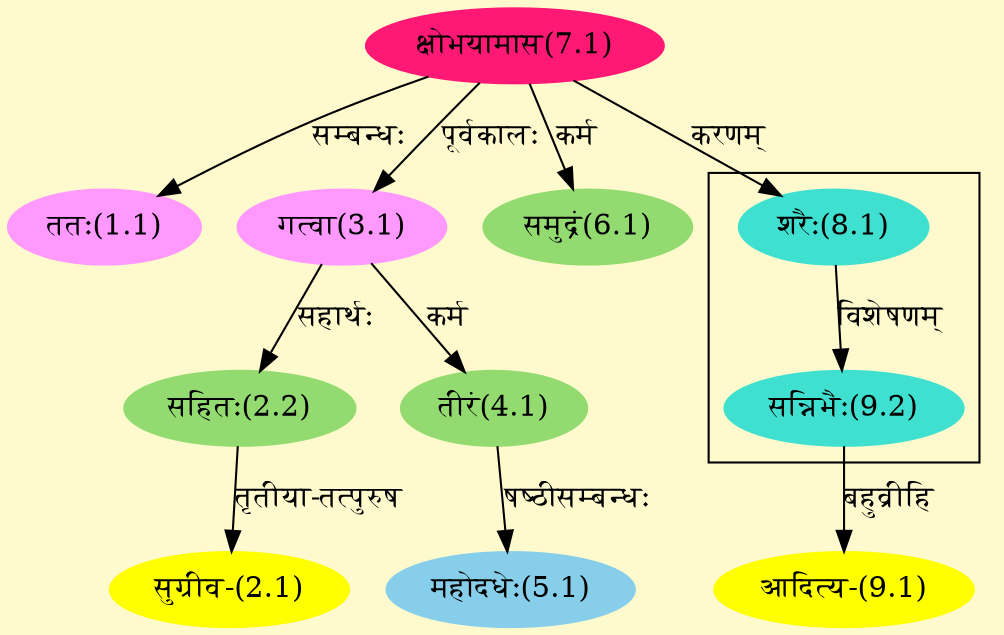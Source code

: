 digraph G{
rankdir=BT;
 compound=true;
 bgcolor="lemonchiffon1";

subgraph cluster_1{
Node9_2 [style=filled, color="#40E0D0" label = "सन्निभैः(9.2)"]
Node8_1 [style=filled, color="#40E0D0" label = "शरैः(8.1)"]

}
Node1_1 [style=filled, color="#FF99FF" label = "ततः(1.1)"]
Node7_1 [style=filled, color="#FF1975" label = "क्षोभयामास(7.1)"]
Node2_1 [style=filled, color="#FFFF00" label = "सुग्रीव-(2.1)"]
Node2_2 [style=filled, color="#93DB70" label = "सहितः(2.2)"]
Node3_1 [style=filled, color="#FF99FF" label = "गत्वा(3.1)"]
Node4_1 [style=filled, color="#93DB70" label = "तीरं(4.1)"]
Node5_1 [style=filled, color="#87CEEB" label = "महोदधेः(5.1)"]
Node6_1 [style=filled, color="#93DB70" label = "समुद्रं(6.1)"]
Node8_1 [style=filled, color="#40E0D0" label = "शरैः(8.1)"]
Node9_1 [style=filled, color="#FFFF00" label = "आदित्य-(9.1)"]
Node9_2 [style=filled, color="#40E0D0" label = "सन्निभैः(9.2)"]
/* Start of Relations section */

Node1_1 -> Node7_1 [  label="सम्बन्धः"  dir="back" ]
Node2_1 -> Node2_2 [  label="तृतीया-तत्पुरुष"  dir="back" ]
Node2_2 -> Node3_1 [  label="सहार्थः"  dir="back" ]
Node3_1 -> Node7_1 [  label="पूर्वकालः"  dir="back" ]
Node4_1 -> Node3_1 [  label="कर्म"  dir="back" ]
Node5_1 -> Node4_1 [  label="षष्ठीसम्बन्धः"  dir="back" ]
Node6_1 -> Node7_1 [  label="कर्म"  dir="back" ]
Node8_1 -> Node7_1 [  label="करणम्"  dir="back" ]
Node9_1 -> Node9_2 [  label="बहुव्रीहि"  dir="back" ]
Node9_2 -> Node8_1 [  label="विशेषणम्"  dir="back" ]
}
